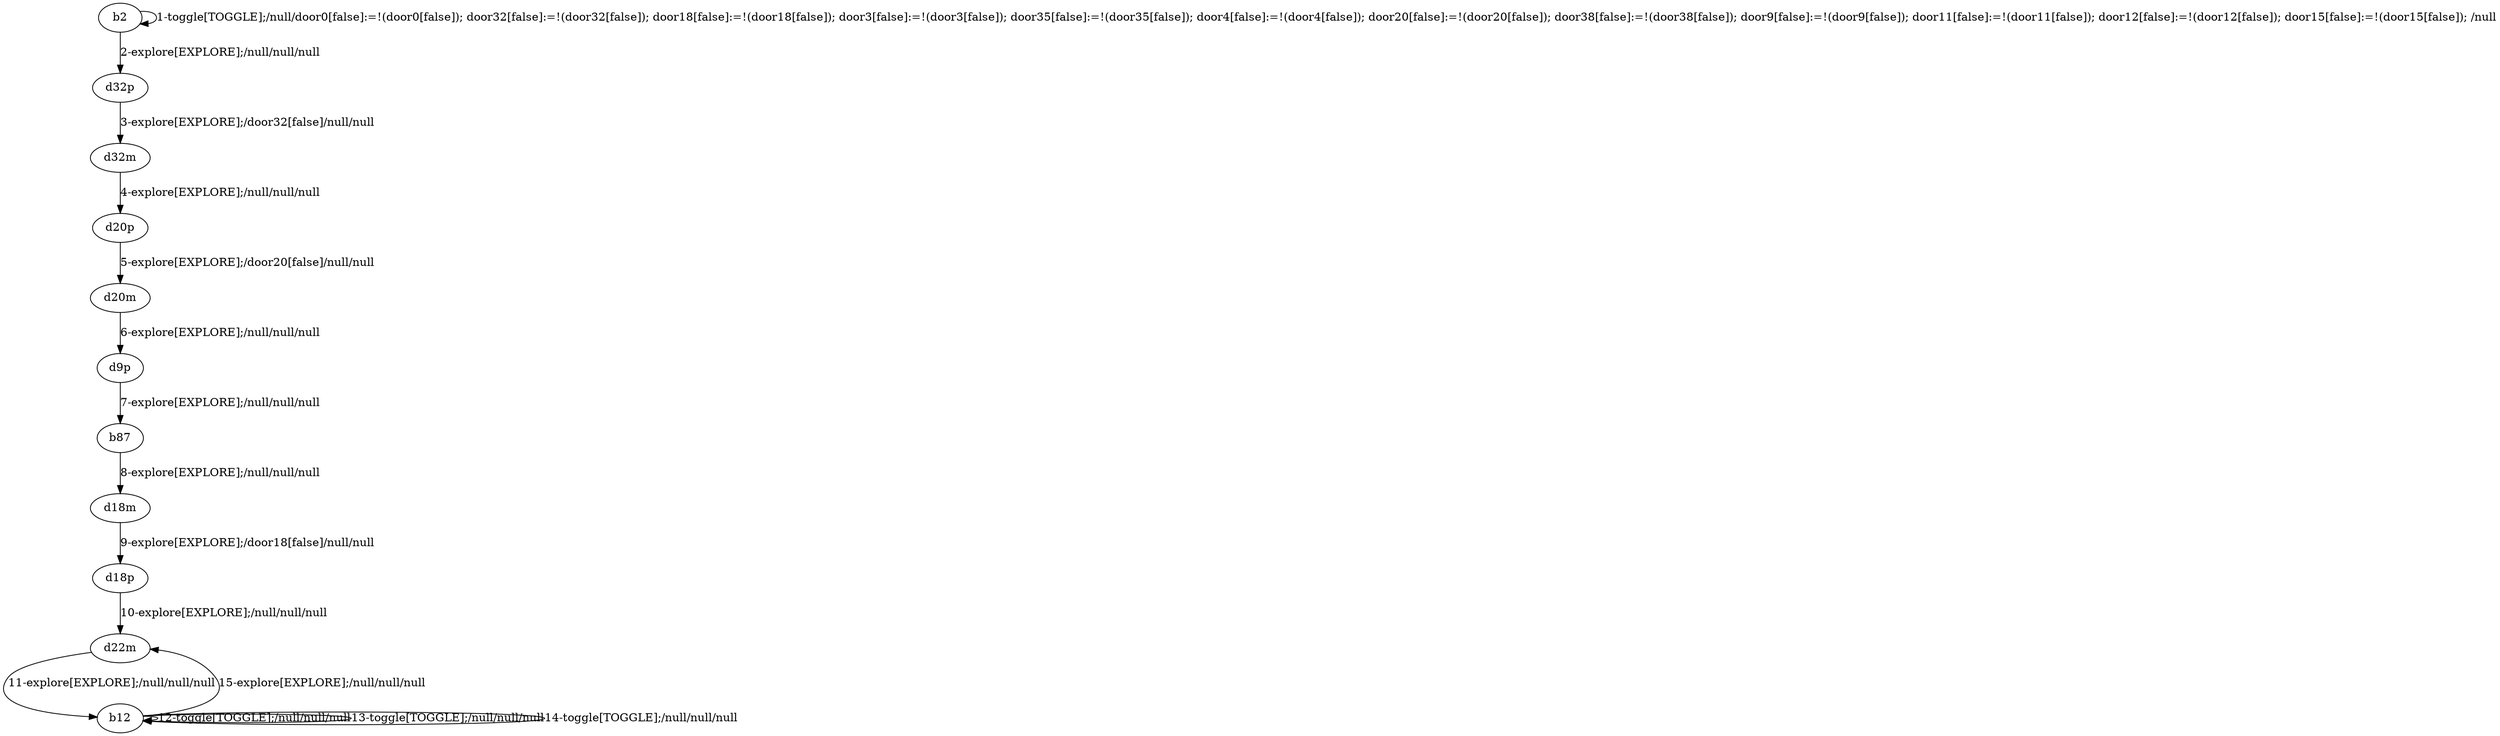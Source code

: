# Total number of goals covered by this test: 7
# b12 --> b12
# b12 --> d22m
# d18p --> d22m
# d22m --> b12
# d9p --> b87
# d18m --> d18p
# b87 --> d18m

digraph g {
"b2" -> "b2" [label = "1-toggle[TOGGLE];/null/door0[false]:=!(door0[false]); door32[false]:=!(door32[false]); door18[false]:=!(door18[false]); door3[false]:=!(door3[false]); door35[false]:=!(door35[false]); door4[false]:=!(door4[false]); door20[false]:=!(door20[false]); door38[false]:=!(door38[false]); door9[false]:=!(door9[false]); door11[false]:=!(door11[false]); door12[false]:=!(door12[false]); door15[false]:=!(door15[false]); /null"];
"b2" -> "d32p" [label = "2-explore[EXPLORE];/null/null/null"];
"d32p" -> "d32m" [label = "3-explore[EXPLORE];/door32[false]/null/null"];
"d32m" -> "d20p" [label = "4-explore[EXPLORE];/null/null/null"];
"d20p" -> "d20m" [label = "5-explore[EXPLORE];/door20[false]/null/null"];
"d20m" -> "d9p" [label = "6-explore[EXPLORE];/null/null/null"];
"d9p" -> "b87" [label = "7-explore[EXPLORE];/null/null/null"];
"b87" -> "d18m" [label = "8-explore[EXPLORE];/null/null/null"];
"d18m" -> "d18p" [label = "9-explore[EXPLORE];/door18[false]/null/null"];
"d18p" -> "d22m" [label = "10-explore[EXPLORE];/null/null/null"];
"d22m" -> "b12" [label = "11-explore[EXPLORE];/null/null/null"];
"b12" -> "b12" [label = "12-toggle[TOGGLE];/null/null/null"];
"b12" -> "b12" [label = "13-toggle[TOGGLE];/null/null/null"];
"b12" -> "b12" [label = "14-toggle[TOGGLE];/null/null/null"];
"b12" -> "d22m" [label = "15-explore[EXPLORE];/null/null/null"];
}
